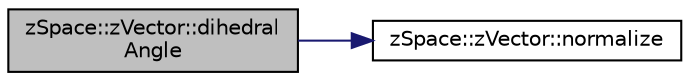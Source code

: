 digraph "zSpace::zVector::dihedralAngle"
{
 // LATEX_PDF_SIZE
  edge [fontname="Helvetica",fontsize="10",labelfontname="Helvetica",labelfontsize="10"];
  node [fontname="Helvetica",fontsize="10",shape=record];
  rankdir="LR";
  Node26 [label="zSpace::zVector::dihedral\lAngle",height=0.2,width=0.4,color="black", fillcolor="grey75", style="filled", fontcolor="black",tooltip="This method returns the dihedral angle between the two input zVectors using current zVector as edge r..."];
  Node26 -> Node27 [color="midnightblue",fontsize="10",style="solid",fontname="Helvetica"];
  Node27 [label="zSpace::zVector::normalize",height=0.2,width=0.4,color="black", fillcolor="white", style="filled",URL="$classz_space_1_1z_vector.html#a27d075d5055bb92ddfe63fae4010339b",tooltip="This method normalizes the vector to unit length."];
}
